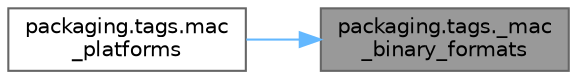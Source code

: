digraph "packaging.tags._mac_binary_formats"
{
 // LATEX_PDF_SIZE
  bgcolor="transparent";
  edge [fontname=Helvetica,fontsize=10,labelfontname=Helvetica,labelfontsize=10];
  node [fontname=Helvetica,fontsize=10,shape=box,height=0.2,width=0.4];
  rankdir="RL";
  Node1 [id="Node000001",label="packaging.tags._mac\l_binary_formats",height=0.2,width=0.4,color="gray40", fillcolor="grey60", style="filled", fontcolor="black",tooltip=" "];
  Node1 -> Node2 [id="edge1_Node000001_Node000002",dir="back",color="steelblue1",style="solid",tooltip=" "];
  Node2 [id="Node000002",label="packaging.tags.mac\l_platforms",height=0.2,width=0.4,color="grey40", fillcolor="white", style="filled",URL="$namespacepackaging_1_1tags.html#afb35ca6a5eb9b3f05fa87f2735d8a772",tooltip=" "];
}
